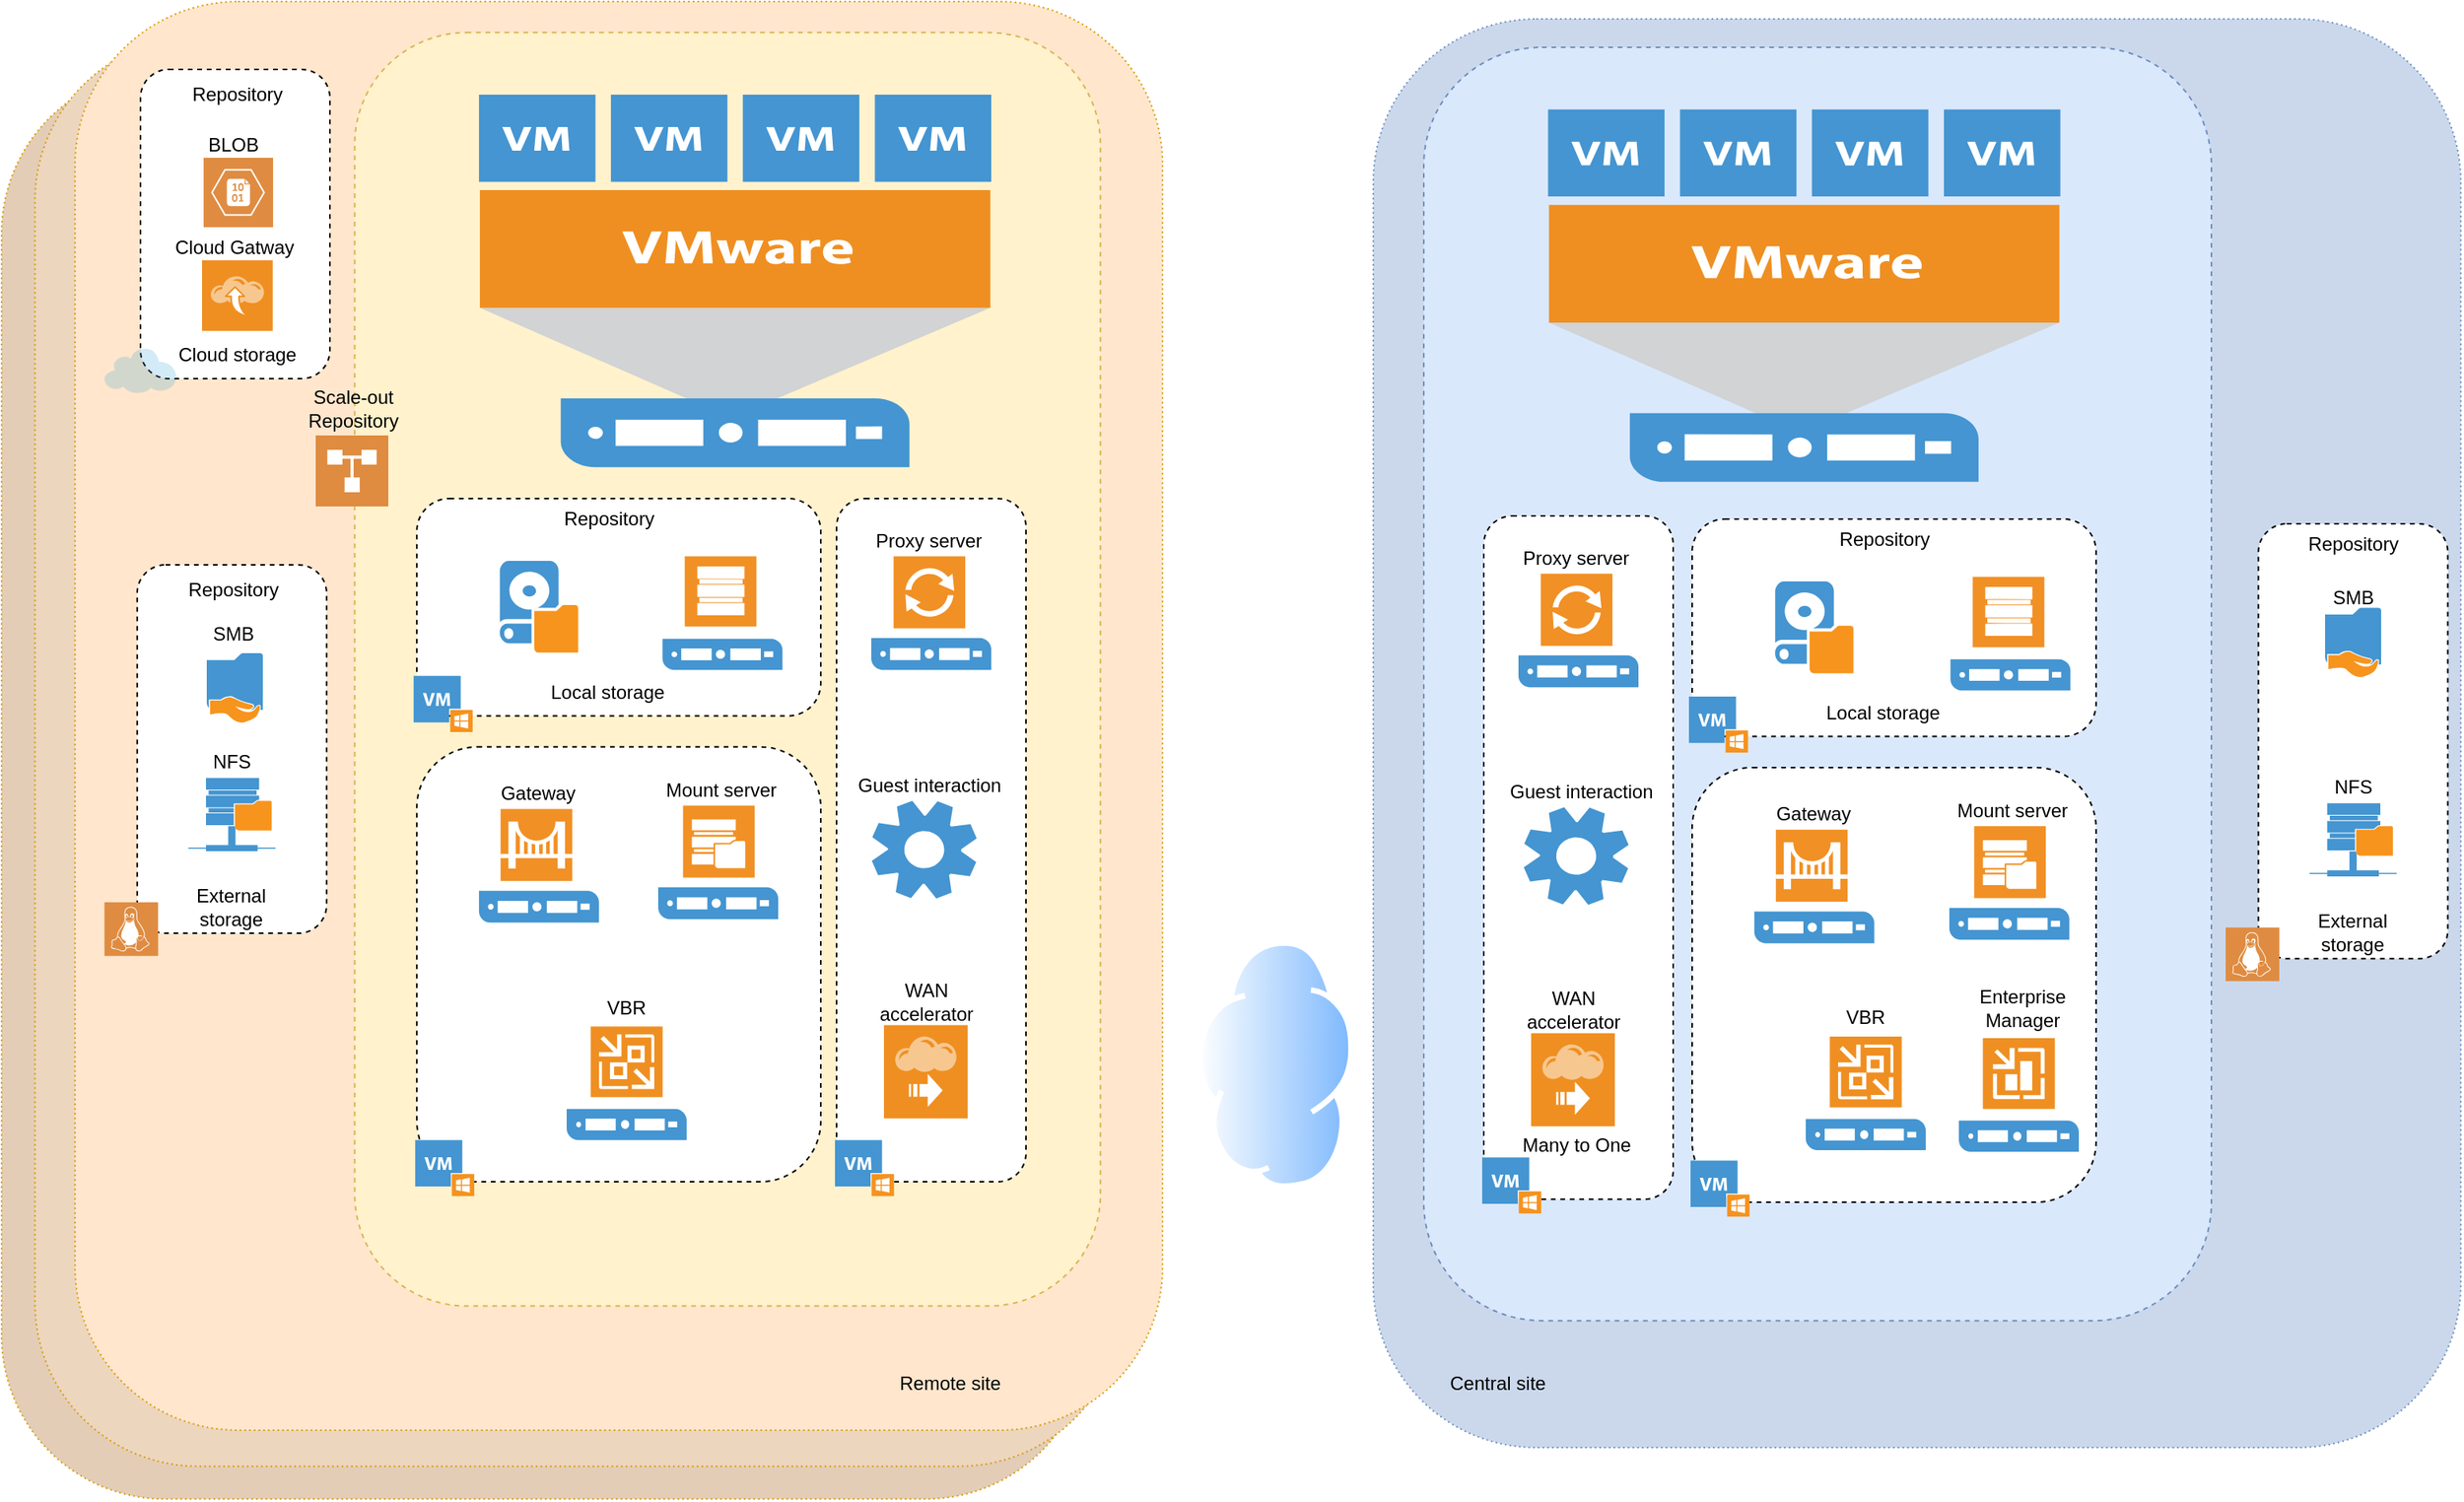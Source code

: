 <mxfile version="14.3.0" type="github">
  <diagram id="h3sAvr2P170l5RKoT_73" name="Page-1">
    <mxGraphModel dx="2034" dy="1039" grid="0" gridSize="19.685" guides="0" tooltips="1" connect="0" arrows="0" fold="1" page="1" pageScale="1" pageWidth="1654" pageHeight="1169" math="0" shadow="0">
      <root>
        <mxCell id="0" />
        <object label="Remote-Central site" id="1">
          <mxCell style="locked=1;" parent="0" />
        </object>
        <mxCell id="hCxuNIcvKfxnNHs4IzGK-46" value="" style="rounded=1;whiteSpace=wrap;html=1;dashed=1;dashPattern=1 2;strokeColor=#d79b00;fillColor=#E3CDB6;" parent="1" vertex="1">
          <mxGeometry x="52.005" y="144.575" width="688.97" height="905.5" as="geometry" />
        </mxCell>
        <mxCell id="hCxuNIcvKfxnNHs4IzGK-45" value="" style="rounded=1;whiteSpace=wrap;html=1;dashed=1;dashPattern=1 2;strokeColor=#d79b00;fillColor=#EDD6BE;" parent="1" vertex="1">
          <mxGeometry x="73.18" y="123.82" width="688.97" height="905.5" as="geometry" />
        </mxCell>
        <mxCell id="hCxuNIcvKfxnNHs4IzGK-2" value="" style="rounded=1;whiteSpace=wrap;html=1;dashed=1;dashPattern=1 2;fillColor=#ffe6cc;strokeColor=#d79b00;" parent="1" vertex="1">
          <mxGeometry x="98.55" y="101" width="688.97" height="905.5" as="geometry" />
        </mxCell>
        <mxCell id="hCxuNIcvKfxnNHs4IzGK-21" value="" style="rounded=1;whiteSpace=wrap;html=1;dashed=1;" parent="1" vertex="1">
          <mxGeometry x="137.91" y="458" width="120" height="233.55" as="geometry" />
        </mxCell>
        <mxCell id="hCxuNIcvKfxnNHs4IzGK-18" value="" style="shadow=0;dashed=0;html=1;strokeColor=none;fillColor=#4495D1;labelPosition=center;verticalLabelPosition=bottom;verticalAlign=top;align=center;outlineConnect=0;shape=mxgraph.veeam.shared_folder;" parent="1" vertex="1">
          <mxGeometry x="182.0" y="514.0" width="35.51" height="44.32" as="geometry" />
        </mxCell>
        <mxCell id="hCxuNIcvKfxnNHs4IzGK-20" value="" style="shadow=0;dashed=0;html=1;strokeColor=none;fillColor=#4495D1;labelPosition=center;verticalLabelPosition=bottom;verticalAlign=top;align=center;outlineConnect=0;shape=mxgraph.veeam.remote_repository;" parent="1" vertex="1">
          <mxGeometry x="170.31" y="593.12" width="55.2" height="46.4" as="geometry" />
        </mxCell>
        <mxCell id="hCxuNIcvKfxnNHs4IzGK-22" value="" style="rounded=1;whiteSpace=wrap;html=1;dashed=1;fillColor=#fff2cc;strokeColor=#d6b656;" parent="1" vertex="1">
          <mxGeometry x="275.71" y="120.68" width="472.44" height="807.08" as="geometry" />
        </mxCell>
        <mxCell id="hCxuNIcvKfxnNHs4IzGK-1" value="" style="pointerEvents=1;shadow=0;dashed=0;html=1;strokeColor=none;fillColor=#4495D1;labelPosition=center;verticalLabelPosition=bottom;verticalAlign=top;align=center;outlineConnect=0;shape=mxgraph.veeam.vmware_host;" parent="1" vertex="1">
          <mxGeometry x="354.45" y="160.05" width="324.53" height="236.02" as="geometry" />
        </mxCell>
        <mxCell id="hCxuNIcvKfxnNHs4IzGK-6" value="" style="rounded=1;whiteSpace=wrap;html=1;dashed=1;" parent="1" vertex="1">
          <mxGeometry x="580.98" y="415.96" width="120" height="433.07" as="geometry" />
        </mxCell>
        <mxCell id="hCxuNIcvKfxnNHs4IzGK-5" value="" style="shadow=0;dashed=0;html=1;strokeColor=none;fillColor=#4495D1;labelPosition=center;verticalLabelPosition=bottom;verticalAlign=top;align=center;outlineConnect=0;shape=mxgraph.veeam.proxy_server;dashPattern=1 2;" parent="1" vertex="1">
          <mxGeometry x="602.98" y="452.57" width="76" height="72" as="geometry" />
        </mxCell>
        <mxCell id="hCxuNIcvKfxnNHs4IzGK-10" value="" style="rounded=1;whiteSpace=wrap;html=1;dashed=1;" parent="1" vertex="1">
          <mxGeometry x="315.08" y="415.96" width="255.9" height="137.79" as="geometry" />
        </mxCell>
        <mxCell id="hCxuNIcvKfxnNHs4IzGK-13" value="" style="shadow=0;dashed=0;html=1;strokeColor=none;fillColor=#4495D1;labelPosition=center;verticalLabelPosition=bottom;verticalAlign=top;align=center;outlineConnect=0;shape=mxgraph.veeam.repository_server;" parent="1" vertex="1">
          <mxGeometry x="470.72" y="452.57" width="76" height="72" as="geometry" />
        </mxCell>
        <mxCell id="hCxuNIcvKfxnNHs4IzGK-19" value="" style="shadow=0;dashed=0;html=1;strokeColor=none;fillColor=#4495D1;labelPosition=center;verticalLabelPosition=bottom;verticalAlign=top;align=center;outlineConnect=0;shape=mxgraph.veeam.local_disk;" parent="1" vertex="1">
          <mxGeometry x="367.62" y="455.47" width="49.66" height="58.21" as="geometry" />
        </mxCell>
        <mxCell id="hCxuNIcvKfxnNHs4IzGK-24" value="SMB" style="text;html=1;strokeColor=none;fillColor=none;align=center;verticalAlign=middle;whiteSpace=wrap;rounded=0;dashed=1;" parent="1" vertex="1">
          <mxGeometry x="179.0" y="492" width="40" height="20" as="geometry" />
        </mxCell>
        <mxCell id="hCxuNIcvKfxnNHs4IzGK-25" value="NFS" style="text;html=1;strokeColor=none;fillColor=none;align=center;verticalAlign=middle;whiteSpace=wrap;rounded=0;dashed=1;" parent="1" vertex="1">
          <mxGeometry x="177.91" y="573.12" width="40" height="20" as="geometry" />
        </mxCell>
        <mxCell id="hCxuNIcvKfxnNHs4IzGK-26" value="External storage" style="text;html=1;strokeColor=none;fillColor=none;align=center;verticalAlign=middle;whiteSpace=wrap;rounded=0;dashed=1;" parent="1" vertex="1">
          <mxGeometry x="154.33" y="664.8" width="87.17" height="20" as="geometry" />
        </mxCell>
        <mxCell id="hCxuNIcvKfxnNHs4IzGK-32" value="Proxy server" style="text;html=1;strokeColor=none;fillColor=none;align=center;verticalAlign=middle;whiteSpace=wrap;rounded=0;dashed=1;" parent="1" vertex="1">
          <mxGeometry x="599.8" y="432.57" width="79.18" height="20" as="geometry" />
        </mxCell>
        <mxCell id="hCxuNIcvKfxnNHs4IzGK-33" value="Repository" style="text;html=1;strokeColor=none;fillColor=none;align=center;verticalAlign=middle;whiteSpace=wrap;rounded=0;dashed=1;" parent="1" vertex="1">
          <mxGeometry x="179.0" y="464" width="40" height="20" as="geometry" />
        </mxCell>
        <mxCell id="hCxuNIcvKfxnNHs4IzGK-34" value="Local storage" style="text;whiteSpace=wrap;html=1;" parent="1" vertex="1">
          <mxGeometry x="398.3" y="524.57" width="98.42" height="39.37" as="geometry" />
        </mxCell>
        <mxCell id="hCxuNIcvKfxnNHs4IzGK-35" value="Repository" style="text;html=1;strokeColor=none;fillColor=none;align=center;verticalAlign=middle;whiteSpace=wrap;rounded=0;dashed=1;" parent="1" vertex="1">
          <mxGeometry x="417.28" y="418.96" width="40" height="20" as="geometry" />
        </mxCell>
        <mxCell id="hCxuNIcvKfxnNHs4IzGK-7" value="" style="shadow=0;dashed=0;html=1;strokeColor=none;fillColor=#EF8F21;labelPosition=center;verticalLabelPosition=bottom;verticalAlign=top;align=center;outlineConnect=0;shape=mxgraph.veeam.2d.built_in_wan_acceleration;" parent="1" vertex="1">
          <mxGeometry x="611.01" y="749.8" width="53.03" height="59.05" as="geometry" />
        </mxCell>
        <mxCell id="hCxuNIcvKfxnNHs4IzGK-8" value="" style="shadow=0;dashed=0;html=1;strokeColor=none;fillColor=#4495D1;labelPosition=center;verticalLabelPosition=bottom;verticalAlign=top;align=center;outlineConnect=0;shape=mxgraph.veeam.2d.service;fontSize=8;" parent="1" vertex="1">
          <mxGeometry x="603.32" y="607.57" width="66.43" height="61.92" as="geometry" />
        </mxCell>
        <mxCell id="hCxuNIcvKfxnNHs4IzGK-30" value="Guest interaction " style="text;html=1;strokeColor=none;fillColor=none;align=center;verticalAlign=middle;whiteSpace=wrap;rounded=0;dashed=1;" parent="1" vertex="1">
          <mxGeometry x="591.01" y="587.57" width="98.42" height="20" as="geometry" />
        </mxCell>
        <mxCell id="hCxuNIcvKfxnNHs4IzGK-31" value="WAN accelerator" style="text;html=1;strokeColor=none;fillColor=none;align=center;verticalAlign=middle;whiteSpace=wrap;rounded=0;dashed=1;" parent="1" vertex="1">
          <mxGeometry x="617.53" y="724.57" width="40" height="20" as="geometry" />
        </mxCell>
        <mxCell id="hCxuNIcvKfxnNHs4IzGK-11" value="" style="rounded=1;whiteSpace=wrap;html=1;dashed=1;" parent="1" vertex="1">
          <mxGeometry x="315.08" y="573.43" width="255.9" height="275.59" as="geometry" />
        </mxCell>
        <mxCell id="hCxuNIcvKfxnNHs4IzGK-4" value="" style="shadow=0;dashed=0;html=1;strokeColor=none;fillColor=#4495D1;labelPosition=center;verticalLabelPosition=bottom;verticalAlign=top;align=center;outlineConnect=0;shape=mxgraph.veeam.2d.veeam_backup_and_replication_server;dashPattern=1 2;" parent="1" vertex="1">
          <mxGeometry x="410.01" y="750.57" width="76" height="72" as="geometry" />
        </mxCell>
        <mxCell id="hCxuNIcvKfxnNHs4IzGK-9" value="" style="shadow=0;dashed=0;html=1;strokeColor=none;fillColor=#4495D1;labelPosition=center;verticalLabelPosition=bottom;verticalAlign=top;align=center;outlineConnect=0;shape=mxgraph.veeam.mount_server;" parent="1" vertex="1">
          <mxGeometry x="468.01" y="610.57" width="76" height="72" as="geometry" />
        </mxCell>
        <mxCell id="hCxuNIcvKfxnNHs4IzGK-12" value="" style="shadow=0;dashed=0;html=1;strokeColor=none;fillColor=#4495D1;labelPosition=center;verticalLabelPosition=bottom;verticalAlign=top;align=center;outlineConnect=0;shape=mxgraph.veeam.gateway_server;" parent="1" vertex="1">
          <mxGeometry x="354.45" y="612.8" width="76" height="72" as="geometry" />
        </mxCell>
        <mxCell id="hCxuNIcvKfxnNHs4IzGK-27" value="VBR" style="text;html=1;strokeColor=none;fillColor=none;align=center;verticalAlign=middle;whiteSpace=wrap;rounded=0;dashed=1;" parent="1" vertex="1">
          <mxGeometry x="428.01" y="728.57" width="40" height="20" as="geometry" />
        </mxCell>
        <mxCell id="hCxuNIcvKfxnNHs4IzGK-28" value="Gateway" style="text;html=1;strokeColor=none;fillColor=none;align=center;verticalAlign=middle;whiteSpace=wrap;rounded=0;dashed=1;" parent="1" vertex="1">
          <mxGeometry x="372.45" y="592.8" width="40" height="20" as="geometry" />
        </mxCell>
        <mxCell id="hCxuNIcvKfxnNHs4IzGK-29" value="Mount server" style="text;html=1;strokeColor=none;fillColor=none;align=center;verticalAlign=middle;whiteSpace=wrap;rounded=0;dashed=1;" parent="1" vertex="1">
          <mxGeometry x="468.01" y="590.57" width="80.43" height="20" as="geometry" />
        </mxCell>
        <mxCell id="hCxuNIcvKfxnNHs4IzGK-39" value="" style="shadow=0;dashed=0;html=1;strokeColor=none;fillColor=#4495D1;labelPosition=center;verticalLabelPosition=bottom;verticalAlign=top;align=center;outlineConnect=0;shape=mxgraph.veeam.vm_windows;" parent="1" vertex="1">
          <mxGeometry x="579.98" y="822.59" width="37.39" height="35.54" as="geometry" />
        </mxCell>
        <mxCell id="hCxuNIcvKfxnNHs4IzGK-40" value="" style="shadow=0;dashed=0;html=1;strokeColor=none;fillColor=#4495D1;labelPosition=center;verticalLabelPosition=bottom;verticalAlign=top;align=center;outlineConnect=0;shape=mxgraph.veeam.vm_windows;" parent="1" vertex="1">
          <mxGeometry x="314.06" y="822.59" width="37.39" height="35.54" as="geometry" />
        </mxCell>
        <mxCell id="hCxuNIcvKfxnNHs4IzGK-41" value="" style="shadow=0;dashed=0;html=1;strokeColor=none;fillColor=#4495D1;labelPosition=center;verticalLabelPosition=bottom;verticalAlign=top;align=center;outlineConnect=0;shape=mxgraph.veeam.vm_windows;" parent="1" vertex="1">
          <mxGeometry x="313.055" y="528.405" width="37.39" height="35.54" as="geometry" />
        </mxCell>
        <mxCell id="hCxuNIcvKfxnNHs4IzGK-42" value="" style="pointerEvents=1;shadow=0;dashed=0;html=1;strokeColor=none;fillColor=#DF8C42;labelPosition=center;verticalLabelPosition=bottom;verticalAlign=top;align=center;outlineConnect=0;shape=mxgraph.veeam2.linux;" parent="1" vertex="1">
          <mxGeometry x="117.17" y="671.85" width="34" height="34" as="geometry" />
        </mxCell>
        <mxCell id="hCxuNIcvKfxnNHs4IzGK-47" value="Remote site" style="text;html=1;strokeColor=none;fillColor=none;align=center;verticalAlign=middle;whiteSpace=wrap;rounded=0;dashed=1;" parent="1" vertex="1">
          <mxGeometry x="610.35" y="967.13" width="85.85" height="20" as="geometry" />
        </mxCell>
        <mxCell id="hCxuNIcvKfxnNHs4IzGK-68" value="" style="rounded=1;whiteSpace=wrap;html=1;dashed=1;dashPattern=1 2;strokeColor=#6c8ebf;fillColor=#CBD8EB;" parent="1" vertex="1">
          <mxGeometry x="921" y="112" width="688.97" height="905.5" as="geometry" />
        </mxCell>
        <mxCell id="hCxuNIcvKfxnNHs4IzGK-69" value="" style="rounded=1;whiteSpace=wrap;html=1;dashed=1;" parent="1" vertex="1">
          <mxGeometry x="1481.74" y="432.0" width="120" height="275.59" as="geometry" />
        </mxCell>
        <mxCell id="hCxuNIcvKfxnNHs4IzGK-70" value="" style="shadow=0;dashed=0;html=1;strokeColor=none;fillColor=#4495D1;labelPosition=center;verticalLabelPosition=bottom;verticalAlign=top;align=center;outlineConnect=0;shape=mxgraph.veeam.shared_folder;" parent="1" vertex="1">
          <mxGeometry x="1523.99" y="485.21" width="35.51" height="44.32" as="geometry" />
        </mxCell>
        <mxCell id="hCxuNIcvKfxnNHs4IzGK-71" value="" style="shadow=0;dashed=0;html=1;strokeColor=none;fillColor=#4495D1;labelPosition=center;verticalLabelPosition=bottom;verticalAlign=top;align=center;outlineConnect=0;shape=mxgraph.veeam.remote_repository;" parent="1" vertex="1">
          <mxGeometry x="1514.14" y="609.16" width="55.2" height="46.4" as="geometry" />
        </mxCell>
        <mxCell id="hCxuNIcvKfxnNHs4IzGK-72" value="" style="rounded=1;whiteSpace=wrap;html=1;dashed=1;fillColor=#dae8fc;strokeColor=#6c8ebf;" parent="1" vertex="1">
          <mxGeometry x="953" y="130" width="499" height="807.08" as="geometry" />
        </mxCell>
        <mxCell id="hCxuNIcvKfxnNHs4IzGK-73" value="" style="pointerEvents=1;shadow=0;dashed=0;html=1;strokeColor=none;fillColor=#4495D1;labelPosition=center;verticalLabelPosition=bottom;verticalAlign=top;align=center;outlineConnect=0;shape=mxgraph.veeam.vmware_host;" parent="1" vertex="1">
          <mxGeometry x="1031.74" y="169.37" width="324.53" height="236.02" as="geometry" />
        </mxCell>
        <mxCell id="hCxuNIcvKfxnNHs4IzGK-74" value="" style="rounded=1;whiteSpace=wrap;html=1;dashed=1;" parent="1" vertex="1">
          <mxGeometry x="991" y="427" width="120" height="433.07" as="geometry" />
        </mxCell>
        <mxCell id="hCxuNIcvKfxnNHs4IzGK-75" value="" style="shadow=0;dashed=0;html=1;strokeColor=none;fillColor=#4495D1;labelPosition=center;verticalLabelPosition=bottom;verticalAlign=top;align=center;outlineConnect=0;shape=mxgraph.veeam.proxy_server;dashPattern=1 2;" parent="1" vertex="1">
          <mxGeometry x="1013" y="463.61" width="76" height="72" as="geometry" />
        </mxCell>
        <mxCell id="hCxuNIcvKfxnNHs4IzGK-76" value="" style="rounded=1;whiteSpace=wrap;html=1;dashed=1;" parent="1" vertex="1">
          <mxGeometry x="1123.02" y="429" width="255.9" height="137.79" as="geometry" />
        </mxCell>
        <mxCell id="hCxuNIcvKfxnNHs4IzGK-77" value="" style="shadow=0;dashed=0;html=1;strokeColor=none;fillColor=#4495D1;labelPosition=center;verticalLabelPosition=bottom;verticalAlign=top;align=center;outlineConnect=0;shape=mxgraph.veeam.repository_server;" parent="1" vertex="1">
          <mxGeometry x="1286.66" y="465.61" width="76" height="72" as="geometry" />
        </mxCell>
        <mxCell id="hCxuNIcvKfxnNHs4IzGK-78" value="" style="shadow=0;dashed=0;html=1;strokeColor=none;fillColor=#4495D1;labelPosition=center;verticalLabelPosition=bottom;verticalAlign=top;align=center;outlineConnect=0;shape=mxgraph.veeam.local_disk;" parent="1" vertex="1">
          <mxGeometry x="1175.56" y="468.51" width="49.66" height="58.21" as="geometry" />
        </mxCell>
        <mxCell id="hCxuNIcvKfxnNHs4IzGK-79" value="SMB" style="text;html=1;strokeColor=none;fillColor=none;align=center;verticalAlign=middle;whiteSpace=wrap;rounded=0;dashed=1;" parent="1" vertex="1">
          <mxGeometry x="1521.75" y="469.37" width="40" height="20" as="geometry" />
        </mxCell>
        <mxCell id="hCxuNIcvKfxnNHs4IzGK-80" value="NFS" style="text;html=1;strokeColor=none;fillColor=none;align=center;verticalAlign=middle;whiteSpace=wrap;rounded=0;dashed=1;" parent="1" vertex="1">
          <mxGeometry x="1521.74" y="589.16" width="40" height="20" as="geometry" />
        </mxCell>
        <mxCell id="hCxuNIcvKfxnNHs4IzGK-81" value="External storage" style="text;html=1;strokeColor=none;fillColor=none;align=center;verticalAlign=middle;whiteSpace=wrap;rounded=0;dashed=1;" parent="1" vertex="1">
          <mxGeometry x="1498.16" y="680.84" width="87.17" height="20" as="geometry" />
        </mxCell>
        <mxCell id="hCxuNIcvKfxnNHs4IzGK-82" value="Proxy server" style="text;html=1;strokeColor=none;fillColor=none;align=center;verticalAlign=middle;whiteSpace=wrap;rounded=0;dashed=1;" parent="1" vertex="1">
          <mxGeometry x="1009.82" y="443.61" width="79.18" height="20" as="geometry" />
        </mxCell>
        <mxCell id="hCxuNIcvKfxnNHs4IzGK-83" value="Repository" style="text;html=1;strokeColor=none;fillColor=none;align=center;verticalAlign=middle;whiteSpace=wrap;rounded=0;dashed=1;" parent="1" vertex="1">
          <mxGeometry x="1521.5" y="435" width="40" height="20" as="geometry" />
        </mxCell>
        <mxCell id="hCxuNIcvKfxnNHs4IzGK-84" value="Local storage" style="text;whiteSpace=wrap;html=1;" parent="1" vertex="1">
          <mxGeometry x="1206.24" y="537.61" width="98.42" height="39.37" as="geometry" />
        </mxCell>
        <mxCell id="hCxuNIcvKfxnNHs4IzGK-85" value="Repository" style="text;html=1;strokeColor=none;fillColor=none;align=center;verticalAlign=middle;whiteSpace=wrap;rounded=0;dashed=1;" parent="1" vertex="1">
          <mxGeometry x="1225.22" y="432" width="40" height="20" as="geometry" />
        </mxCell>
        <mxCell id="hCxuNIcvKfxnNHs4IzGK-86" value="" style="shadow=0;dashed=0;html=1;strokeColor=none;fillColor=#EF8F21;labelPosition=center;verticalLabelPosition=bottom;verticalAlign=top;align=center;outlineConnect=0;shape=mxgraph.veeam.2d.built_in_wan_acceleration;" parent="1" vertex="1">
          <mxGeometry x="1021.03" y="754.84" width="53.03" height="59.05" as="geometry" />
        </mxCell>
        <mxCell id="hCxuNIcvKfxnNHs4IzGK-87" value="" style="shadow=0;dashed=0;html=1;strokeColor=none;fillColor=#4495D1;labelPosition=center;verticalLabelPosition=bottom;verticalAlign=top;align=center;outlineConnect=0;shape=mxgraph.veeam.2d.service;fontSize=8;" parent="1" vertex="1">
          <mxGeometry x="1016.34" y="611.61" width="66.43" height="61.92" as="geometry" />
        </mxCell>
        <mxCell id="hCxuNIcvKfxnNHs4IzGK-88" value="Guest interaction " style="text;html=1;strokeColor=none;fillColor=none;align=center;verticalAlign=middle;whiteSpace=wrap;rounded=0;dashed=1;" parent="1" vertex="1">
          <mxGeometry x="1004.03" y="591.61" width="98.42" height="20" as="geometry" />
        </mxCell>
        <mxCell id="hCxuNIcvKfxnNHs4IzGK-89" value="WAN accelerator" style="text;html=1;strokeColor=none;fillColor=none;align=center;verticalAlign=middle;whiteSpace=wrap;rounded=0;dashed=1;" parent="1" vertex="1">
          <mxGeometry x="1027.55" y="729.61" width="40" height="20" as="geometry" />
        </mxCell>
        <mxCell id="hCxuNIcvKfxnNHs4IzGK-90" value="" style="rounded=1;whiteSpace=wrap;html=1;dashed=1;" parent="1" vertex="1">
          <mxGeometry x="1123.02" y="586.47" width="255.9" height="275.59" as="geometry" />
        </mxCell>
        <mxCell id="hCxuNIcvKfxnNHs4IzGK-91" value="" style="shadow=0;dashed=0;html=1;strokeColor=none;fillColor=#4495D1;labelPosition=center;verticalLabelPosition=bottom;verticalAlign=top;align=center;outlineConnect=0;shape=mxgraph.veeam.2d.veeam_backup_and_replication_server;dashPattern=1 2;" parent="1" vertex="1">
          <mxGeometry x="1195" y="757" width="76" height="72" as="geometry" />
        </mxCell>
        <mxCell id="hCxuNIcvKfxnNHs4IzGK-92" value="" style="shadow=0;dashed=0;html=1;strokeColor=none;fillColor=#4495D1;labelPosition=center;verticalLabelPosition=bottom;verticalAlign=top;align=center;outlineConnect=0;shape=mxgraph.veeam.mount_server;" parent="1" vertex="1">
          <mxGeometry x="1285.95" y="623.61" width="76" height="72" as="geometry" />
        </mxCell>
        <mxCell id="hCxuNIcvKfxnNHs4IzGK-93" value="" style="shadow=0;dashed=0;html=1;strokeColor=none;fillColor=#4495D1;labelPosition=center;verticalLabelPosition=bottom;verticalAlign=top;align=center;outlineConnect=0;shape=mxgraph.veeam.gateway_server;" parent="1" vertex="1">
          <mxGeometry x="1162.39" y="625.84" width="76" height="72" as="geometry" />
        </mxCell>
        <mxCell id="hCxuNIcvKfxnNHs4IzGK-94" value="VBR" style="text;html=1;strokeColor=none;fillColor=none;align=center;verticalAlign=middle;whiteSpace=wrap;rounded=0;dashed=1;" parent="1" vertex="1">
          <mxGeometry x="1213" y="735.0" width="40" height="20" as="geometry" />
        </mxCell>
        <mxCell id="hCxuNIcvKfxnNHs4IzGK-95" value="Gateway" style="text;html=1;strokeColor=none;fillColor=none;align=center;verticalAlign=middle;whiteSpace=wrap;rounded=0;dashed=1;" parent="1" vertex="1">
          <mxGeometry x="1180.39" y="605.84" width="40" height="20" as="geometry" />
        </mxCell>
        <mxCell id="hCxuNIcvKfxnNHs4IzGK-96" value="Mount server" style="text;html=1;strokeColor=none;fillColor=none;align=center;verticalAlign=middle;whiteSpace=wrap;rounded=0;dashed=1;" parent="1" vertex="1">
          <mxGeometry x="1285.95" y="603.61" width="80.43" height="20" as="geometry" />
        </mxCell>
        <mxCell id="hCxuNIcvKfxnNHs4IzGK-97" value="" style="shadow=0;dashed=0;html=1;strokeColor=none;fillColor=#4495D1;labelPosition=center;verticalLabelPosition=bottom;verticalAlign=top;align=center;outlineConnect=0;shape=mxgraph.veeam.vm_windows;" parent="1" vertex="1">
          <mxGeometry x="990" y="833.63" width="37.39" height="35.54" as="geometry" />
        </mxCell>
        <mxCell id="hCxuNIcvKfxnNHs4IzGK-98" value="" style="shadow=0;dashed=0;html=1;strokeColor=none;fillColor=#4495D1;labelPosition=center;verticalLabelPosition=bottom;verticalAlign=top;align=center;outlineConnect=0;shape=mxgraph.veeam.vm_windows;" parent="1" vertex="1">
          <mxGeometry x="1122" y="835.63" width="37.39" height="35.54" as="geometry" />
        </mxCell>
        <mxCell id="hCxuNIcvKfxnNHs4IzGK-99" value="" style="shadow=0;dashed=0;html=1;strokeColor=none;fillColor=#4495D1;labelPosition=center;verticalLabelPosition=bottom;verticalAlign=top;align=center;outlineConnect=0;shape=mxgraph.veeam.vm_windows;" parent="1" vertex="1">
          <mxGeometry x="1120.995" y="541.445" width="37.39" height="35.54" as="geometry" />
        </mxCell>
        <mxCell id="hCxuNIcvKfxnNHs4IzGK-100" value="" style="pointerEvents=1;shadow=0;dashed=0;html=1;strokeColor=none;fillColor=#DF8C42;labelPosition=center;verticalLabelPosition=bottom;verticalAlign=top;align=center;outlineConnect=0;shape=mxgraph.veeam2.linux;" parent="1" vertex="1">
          <mxGeometry x="1461" y="687.89" width="34" height="34" as="geometry" />
        </mxCell>
        <mxCell id="hCxuNIcvKfxnNHs4IzGK-101" value="Central site" style="text;html=1;strokeColor=none;fillColor=none;align=center;verticalAlign=middle;whiteSpace=wrap;rounded=0;dashed=1;" parent="1" vertex="1">
          <mxGeometry x="957.0" y="967" width="85.85" height="20" as="geometry" />
        </mxCell>
        <mxCell id="hCxuNIcvKfxnNHs4IzGK-113" value="" style="rounded=1;whiteSpace=wrap;html=1;dashed=1;" parent="1" vertex="1">
          <mxGeometry x="140" y="144" width="120" height="196" as="geometry" />
        </mxCell>
        <mxCell id="hCxuNIcvKfxnNHs4IzGK-114" value="Cloud storage" style="text;html=1;strokeColor=none;fillColor=none;align=center;verticalAlign=middle;whiteSpace=wrap;rounded=0;dashed=1;" parent="1" vertex="1">
          <mxGeometry x="158.0" y="315.0" width="87.17" height="20" as="geometry" />
        </mxCell>
        <mxCell id="hCxuNIcvKfxnNHs4IzGK-115" value="Scale-out Repository" style="text;html=1;strokeColor=none;fillColor=none;align=center;verticalAlign=middle;whiteSpace=wrap;rounded=0;dashed=1;" parent="1" vertex="1">
          <mxGeometry x="245" y="336" width="60.24" height="45" as="geometry" />
        </mxCell>
        <mxCell id="hCxuNIcvKfxnNHs4IzGK-116" value="" style="pointerEvents=1;shadow=0;dashed=0;html=1;strokeColor=none;fillColor=#DF8C42;labelPosition=center;verticalLabelPosition=bottom;verticalAlign=top;align=center;outlineConnect=0;shape=mxgraph.veeam2.scale_out_backup_repository2;" parent="1" vertex="1">
          <mxGeometry x="251" y="376" width="46" height="45" as="geometry" />
        </mxCell>
        <mxCell id="hCxuNIcvKfxnNHs4IzGK-117" value="" style="shadow=0;dashed=0;html=1;strokeColor=none;fillColor=#EF8F21;labelPosition=center;verticalLabelPosition=bottom;verticalAlign=top;align=center;outlineConnect=0;shape=mxgraph.veeam.2d.veeam_cloud_connect;" parent="1" vertex="1">
          <mxGeometry x="179" y="265" width="44.8" height="44.8" as="geometry" />
        </mxCell>
        <mxCell id="hCxuNIcvKfxnNHs4IzGK-118" value="&lt;br&gt;&lt;div&gt;Repository&lt;/div&gt;" style="text;html=1;strokeColor=none;fillColor=none;align=center;verticalAlign=middle;whiteSpace=wrap;rounded=0;dashed=1;" parent="1" vertex="1">
          <mxGeometry x="170" y="145" width="63" height="13" as="geometry" />
        </mxCell>
        <mxCell id="hCxuNIcvKfxnNHs4IzGK-119" value="" style="pointerEvents=1;shadow=0;dashed=0;html=1;strokeColor=none;fillColor=#DF8C42;labelPosition=center;verticalLabelPosition=bottom;verticalAlign=top;align=center;outlineConnect=0;shape=mxgraph.veeam2.azure_blob;" parent="1" vertex="1">
          <mxGeometry x="180" y="200" width="44" height="44" as="geometry" />
        </mxCell>
        <mxCell id="hCxuNIcvKfxnNHs4IzGK-120" value="&lt;div&gt;BLOB&lt;/div&gt;&lt;div&gt;&lt;/div&gt;" style="text;whiteSpace=wrap;html=1;" parent="1" vertex="1">
          <mxGeometry x="181" y="178.0" width="40.51" height="23.84" as="geometry" />
        </mxCell>
        <mxCell id="hCxuNIcvKfxnNHs4IzGK-121" value="Cloud Gatway" style="text;whiteSpace=wrap;html=1;" parent="1" vertex="1">
          <mxGeometry x="160" y="243" width="99" height="24.01" as="geometry" />
        </mxCell>
        <mxCell id="hCxuNIcvKfxnNHs4IzGK-124" value="" style="shadow=0;dashed=0;html=1;strokeColor=#001DBC;fillColor=#0050ef;labelPosition=center;verticalLabelPosition=bottom;verticalAlign=top;align=center;outlineConnect=0;shape=mxgraph.veeam.2d.cloud;fontColor=#ffffff;strokeWidth=4;" parent="1" vertex="1">
          <mxGeometry x="117" y="321" width="45.8" height="28" as="geometry" />
        </mxCell>
        <mxCell id="hCxuNIcvKfxnNHs4IzGK-149" value="Many to One" style="text;html=1;strokeColor=none;fillColor=none;align=center;verticalAlign=middle;whiteSpace=wrap;rounded=0;dashed=1;" parent="1" vertex="1">
          <mxGeometry x="1003.995" y="815.995" width="92" height="20" as="geometry" />
        </mxCell>
        <mxCell id="hCxuNIcvKfxnNHs4IzGK-150" value="" style="shadow=0;dashed=0;html=1;strokeColor=none;fillColor=#4495D1;labelPosition=center;verticalLabelPosition=bottom;verticalAlign=top;align=center;outlineConnect=0;shape=mxgraph.veeam.2d.veeam_backup_enterprise_manager_server;" parent="1" vertex="1">
          <mxGeometry x="1291.995" y="757.995" width="76" height="72" as="geometry" />
        </mxCell>
        <mxCell id="hCxuNIcvKfxnNHs4IzGK-151" value="Enterprise Manager" style="text;html=1;strokeColor=none;fillColor=none;align=center;verticalAlign=middle;whiteSpace=wrap;rounded=0;dashed=1;" parent="1" vertex="1">
          <mxGeometry x="1292" y="720" width="81" height="37.32" as="geometry" />
        </mxCell>
        <mxCell id="hCxuNIcvKfxnNHs4IzGK-153" value="" style="aspect=fixed;perimeter=ellipsePerimeter;html=1;align=center;shadow=0;dashed=0;spacingTop=3;image;image=img/lib/active_directory/internet_cloud.svg;strokeWidth=4;fillColor=#E3CDB6;rotation=-90;" parent="1" vertex="1">
          <mxGeometry x="780" y="725" width="158" height="99.54" as="geometry" />
        </mxCell>
        <object label="Backup flow" id="hCxuNIcvKfxnNHs4IzGK-52">
          <mxCell style="locked=1;" parent="0" visible="0" />
        </object>
        <mxCell id="hCxuNIcvKfxnNHs4IzGK-102" value="" style="endArrow=classic;html=1;strokeColor=#2D7600;strokeWidth=5;fillColor=#60a917;" parent="hCxuNIcvKfxnNHs4IzGK-52" edge="1">
          <mxGeometry width="50" height="50" relative="1" as="geometry">
            <mxPoint x="641" y="216" as="sourcePoint" />
            <mxPoint x="641" y="440" as="targetPoint" />
          </mxGeometry>
        </mxCell>
        <mxCell id="hCxuNIcvKfxnNHs4IzGK-103" value="" style="endArrow=classic;html=1;strokeWidth=5;fillColor=#60a917;strokeColor=#99FF99;" parent="hCxuNIcvKfxnNHs4IzGK-52" edge="1">
          <mxGeometry width="50" height="50" relative="1" as="geometry">
            <mxPoint x="615" y="475" as="sourcePoint" />
            <mxPoint x="548" y="475" as="targetPoint" />
          </mxGeometry>
        </mxCell>
        <mxCell id="hCxuNIcvKfxnNHs4IzGK-106" value="" style="endArrow=classic;html=1;strokeColor=#2D7600;strokeWidth=5;fillColor=#60a917;" parent="hCxuNIcvKfxnNHs4IzGK-52" edge="1">
          <mxGeometry width="50" height="50" relative="1" as="geometry">
            <mxPoint x="637" y="525" as="sourcePoint" />
            <mxPoint x="423" y="643" as="targetPoint" />
            <Array as="points">
              <mxPoint x="637" y="568" />
              <mxPoint x="463" y="568" />
              <mxPoint x="463" y="643" />
            </Array>
          </mxGeometry>
        </mxCell>
        <mxCell id="hCxuNIcvKfxnNHs4IzGK-107" value="" style="endArrow=classic;html=1;strokeColor=#2D7600;strokeWidth=5;fillColor=#60a917;" parent="hCxuNIcvKfxnNHs4IzGK-52" edge="1">
          <mxGeometry width="50" height="50" relative="1" as="geometry">
            <mxPoint x="359" y="647" as="sourcePoint" />
            <mxPoint x="249" y="647" as="targetPoint" />
          </mxGeometry>
        </mxCell>
        <mxCell id="hCxuNIcvKfxnNHs4IzGK-108" value="" style="endArrow=classic;html=1;strokeColor=#2D7600;strokeWidth=5;fillColor=#60a917;" parent="hCxuNIcvKfxnNHs4IzGK-52" edge="1">
          <mxGeometry width="50" height="50" relative="1" as="geometry">
            <mxPoint x="681" y="212" as="sourcePoint" />
            <mxPoint x="681" y="638" as="targetPoint" />
            <Array as="points">
              <mxPoint x="721" y="212" />
              <mxPoint x="721" y="638" />
            </Array>
          </mxGeometry>
        </mxCell>
        <mxCell id="hCxuNIcvKfxnNHs4IzGK-110" value="" style="endArrow=none;html=1;strokeColor=#2D7600;strokeWidth=5;fillColor=#60a917;" parent="hCxuNIcvKfxnNHs4IzGK-52" target="hCxuNIcvKfxnNHs4IzGK-111" edge="1">
          <mxGeometry width="50" height="50" relative="1" as="geometry">
            <mxPoint x="117" y="856" as="sourcePoint" />
            <mxPoint x="189" y="856" as="targetPoint" />
          </mxGeometry>
        </mxCell>
        <mxCell id="hCxuNIcvKfxnNHs4IzGK-111" value="backup job" style="text;html=1;strokeColor=none;fillColor=none;align=center;verticalAlign=middle;whiteSpace=wrap;rounded=0;" parent="hCxuNIcvKfxnNHs4IzGK-52" vertex="1">
          <mxGeometry x="157" y="846" width="75" height="20" as="geometry" />
        </mxCell>
        <mxCell id="hCxuNIcvKfxnNHs4IzGK-112" value="" style="endArrow=classic;html=1;strokeWidth=5;fillColor=#60a917;strokeColor=#99FF99;" parent="hCxuNIcvKfxnNHs4IzGK-52" edge="1">
          <mxGeometry width="50" height="50" relative="1" as="geometry">
            <mxPoint x="580" y="573" as="sourcePoint" />
            <mxPoint x="548" y="503" as="targetPoint" />
            <Array as="points">
              <mxPoint x="580" y="552" />
              <mxPoint x="580" y="503" />
            </Array>
          </mxGeometry>
        </mxCell>
        <mxCell id="hCxuNIcvKfxnNHs4IzGK-109" value="" style="endArrow=classic;html=1;strokeColor=#2D7600;strokeWidth=5;fillColor=#60a917;" parent="hCxuNIcvKfxnNHs4IzGK-52" edge="1">
          <mxGeometry width="50" height="50" relative="1" as="geometry">
            <mxPoint x="603" y="641" as="sourcePoint" />
            <mxPoint x="580" y="568" as="targetPoint" />
            <Array as="points">
              <mxPoint x="580" y="641" />
            </Array>
          </mxGeometry>
        </mxCell>
        <mxCell id="hCxuNIcvKfxnNHs4IzGK-128" value="" style="endArrow=classic;startArrow=classic;html=1;strokeColor=#99FF99;strokeWidth=5;fillColor=#FFE6CC;" parent="hCxuNIcvKfxnNHs4IzGK-52" edge="1">
          <mxGeometry width="50" height="50" relative="1" as="geometry">
            <mxPoint x="198" y="457" as="sourcePoint" />
            <mxPoint x="198" y="342" as="targetPoint" />
          </mxGeometry>
        </mxCell>
        <mxCell id="hCxuNIcvKfxnNHs4IzGK-129" value="" style="endArrow=classic;html=1;strokeColor=#99FF99;strokeWidth=5;fillColor=#FFE6CC;" parent="hCxuNIcvKfxnNHs4IzGK-52" edge="1">
          <mxGeometry width="50" height="50" relative="1" as="geometry">
            <mxPoint x="373" y="425" as="sourcePoint" />
            <mxPoint x="300" y="398" as="targetPoint" />
            <Array as="points">
              <mxPoint x="373" y="398" />
            </Array>
          </mxGeometry>
        </mxCell>
        <mxCell id="hCxuNIcvKfxnNHs4IzGK-130" value="" style="endArrow=classic;html=1;strokeColor=#99FF99;strokeWidth=5;fillColor=#FFE6CC;" parent="hCxuNIcvKfxnNHs4IzGK-52" edge="1">
          <mxGeometry width="50" height="50" relative="1" as="geometry">
            <mxPoint x="245" y="399" as="sourcePoint" />
            <mxPoint x="200" y="399" as="targetPoint" />
          </mxGeometry>
        </mxCell>
        <mxCell id="hCxuNIcvKfxnNHs4IzGK-131" value="" style="endArrow=classic;html=1;strokeColor=#001DBC;strokeWidth=5;fillColor=#0050ef;" parent="hCxuNIcvKfxnNHs4IzGK-52" edge="1">
          <mxGeometry width="50" height="50" relative="1" as="geometry">
            <mxPoint x="252" y="662" as="sourcePoint" />
            <mxPoint x="363" y="662" as="targetPoint" />
          </mxGeometry>
        </mxCell>
        <mxCell id="hCxuNIcvKfxnNHs4IzGK-132" value="" style="endArrow=classic;html=1;strokeColor=#001DBC;strokeWidth=5;fillColor=#0050ef;" parent="hCxuNIcvKfxnNHs4IzGK-52" edge="1">
          <mxGeometry width="50" height="50" relative="1" as="geometry">
            <mxPoint x="392" y="689" as="sourcePoint" />
            <mxPoint x="607" y="778" as="targetPoint" />
            <Array as="points">
              <mxPoint x="392" y="715" />
              <mxPoint x="546" y="715" />
              <mxPoint x="546" y="778" />
            </Array>
          </mxGeometry>
        </mxCell>
        <mxCell id="hCxuNIcvKfxnNHs4IzGK-133" value="" style="endArrow=classic;html=1;strokeColor=#001DBC;strokeWidth=5;fillColor=#0050ef;" parent="hCxuNIcvKfxnNHs4IzGK-52" edge="1">
          <mxGeometry width="50" height="50" relative="1" as="geometry">
            <mxPoint x="668" y="778" as="sourcePoint" />
            <mxPoint x="1015" y="778" as="targetPoint" />
          </mxGeometry>
        </mxCell>
        <mxCell id="hCxuNIcvKfxnNHs4IzGK-136" value="" style="endArrow=classic;html=1;strokeColor=#001DBC;strokeWidth=5;fillColor=#0050ef;" parent="hCxuNIcvKfxnNHs4IzGK-52" edge="1">
          <mxGeometry width="50" height="50" relative="1" as="geometry">
            <mxPoint x="1076" y="778" as="sourcePoint" />
            <mxPoint x="1200" y="703" as="targetPoint" />
            <Array as="points">
              <mxPoint x="1200" y="778" />
            </Array>
          </mxGeometry>
        </mxCell>
        <mxCell id="hCxuNIcvKfxnNHs4IzGK-137" value="" style="endArrow=classic;html=1;strokeColor=#001DBC;strokeWidth=5;fillColor=#0050ef;" parent="hCxuNIcvKfxnNHs4IzGK-52" edge="1">
          <mxGeometry width="50" height="50" relative="1" as="geometry">
            <mxPoint x="1202" y="604" as="sourcePoint" />
            <mxPoint x="1490" y="575" as="targetPoint" />
            <Array as="points">
              <mxPoint x="1202" y="575" />
            </Array>
          </mxGeometry>
        </mxCell>
        <mxCell id="hCxuNIcvKfxnNHs4IzGK-138" value="" style="endArrow=classic;html=1;strokeWidth=5;fillColor=#0050ef;strokeColor=#99FFFF;" parent="hCxuNIcvKfxnNHs4IzGK-52" edge="1">
          <mxGeometry width="50" height="50" relative="1" as="geometry">
            <mxPoint x="549" y="534" as="sourcePoint" />
            <mxPoint x="636" y="720" as="targetPoint" />
            <Array as="points">
              <mxPoint x="549" y="684" />
              <mxPoint x="636" y="684" />
            </Array>
          </mxGeometry>
        </mxCell>
        <mxCell id="hCxuNIcvKfxnNHs4IzGK-139" value="" style="endArrow=classic;html=1;strokeColor=#99FFFF;strokeWidth=5;fillColor=#FFE6CC;" parent="hCxuNIcvKfxnNHs4IzGK-52" edge="1">
          <mxGeometry width="50" height="50" relative="1" as="geometry">
            <mxPoint x="1078" y="769" as="sourcePoint" />
            <mxPoint x="1168" y="544" as="targetPoint" />
            <Array as="points">
              <mxPoint x="1148" y="769" />
              <mxPoint x="1148" y="655" />
              <mxPoint x="1168" y="655" />
            </Array>
          </mxGeometry>
        </mxCell>
        <mxCell id="hCxuNIcvKfxnNHs4IzGK-140" value="" style="endArrow=none;html=1;strokeColor=#001DBC;strokeWidth=5;fillColor=#0050ef;" parent="hCxuNIcvKfxnNHs4IzGK-52" target="hCxuNIcvKfxnNHs4IzGK-141" edge="1">
          <mxGeometry width="50" height="50" relative="1" as="geometry">
            <mxPoint x="117" y="882.0" as="sourcePoint" />
            <mxPoint x="189" y="882" as="targetPoint" />
          </mxGeometry>
        </mxCell>
        <mxCell id="hCxuNIcvKfxnNHs4IzGK-141" value="backup copy job" style="text;html=1;strokeColor=none;fillColor=none;align=center;verticalAlign=middle;whiteSpace=wrap;rounded=0;" parent="hCxuNIcvKfxnNHs4IzGK-52" vertex="1">
          <mxGeometry x="157" y="872" width="101" height="20" as="geometry" />
        </mxCell>
        <object label="Consolidated VBR on Central site" id="hCxuNIcvKfxnNHs4IzGK-166">
          <mxCell style="locked=1;" parent="0" visible="0" />
        </object>
        <mxCell id="hCxuNIcvKfxnNHs4IzGK-168" value="" style="ellipse;whiteSpace=wrap;html=1;strokeWidth=1;fillColor=#d5e8d4;strokeColor=#82b366;opacity=30;" parent="hCxuNIcvKfxnNHs4IzGK-166" vertex="1">
          <mxGeometry x="577" y="719" width="120" height="115" as="geometry" />
        </mxCell>
        <mxCell id="hCxuNIcvKfxnNHs4IzGK-169" value="" style="ellipse;whiteSpace=wrap;html=1;strokeWidth=1;fillColor=#d5e8d4;strokeColor=#82b366;opacity=30;" parent="hCxuNIcvKfxnNHs4IzGK-166" vertex="1">
          <mxGeometry x="999.005" y="722.005" width="120" height="115" as="geometry" />
        </mxCell>
        <mxCell id="hCxuNIcvKfxnNHs4IzGK-170" value="" style="ellipse;whiteSpace=wrap;html=1;strokeWidth=1;fillColor=#d5e8d4;strokeColor=#82b366;opacity=30;" parent="hCxuNIcvKfxnNHs4IzGK-166" vertex="1">
          <mxGeometry x="1138" y="596" width="120" height="115" as="geometry" />
        </mxCell>
        <mxCell id="hCxuNIcvKfxnNHs4IzGK-171" value="" style="ellipse;whiteSpace=wrap;html=1;strokeWidth=1;fillColor=#d5e8d4;strokeColor=#82b366;opacity=30;" parent="hCxuNIcvKfxnNHs4IzGK-166" vertex="1">
          <mxGeometry x="1268.005" y="723.005" width="120" height="115" as="geometry" />
        </mxCell>
        <mxCell id="hCxuNIcvKfxnNHs4IzGK-172" value="" style="ellipse;whiteSpace=wrap;html=1;strokeWidth=1;fillColor=#d5e8d4;strokeColor=#82b366;opacity=30;" parent="hCxuNIcvKfxnNHs4IzGK-166" vertex="1">
          <mxGeometry x="1191" y="436" width="120" height="115" as="geometry" />
        </mxCell>
        <mxCell id="hCxuNIcvKfxnNHs4IzGK-173" value="" style="ellipse;whiteSpace=wrap;html=1;strokeWidth=1;fillColor=#d5e8d4;strokeColor=#82b366;opacity=30;" parent="hCxuNIcvKfxnNHs4IzGK-166" vertex="1">
          <mxGeometry x="1481.995" y="520.005" width="120" height="115" as="geometry" />
        </mxCell>
        <mxCell id="hCxuNIcvKfxnNHs4IzGK-177" value="" style="ellipse;whiteSpace=wrap;html=1;strokeWidth=1;fillColor=#d5e8d4;strokeColor=#82b366;opacity=30;" parent="hCxuNIcvKfxnNHs4IzGK-166" vertex="1">
          <mxGeometry x="1267" y="595" width="120" height="115" as="geometry" />
        </mxCell>
        <mxCell id="hCxuNIcvKfxnNHs4IzGK-178" value="" style="whiteSpace=wrap;html=1;aspect=fixed;strokeWidth=1;fillColor=#FFFFFF;strokeColor=#FFFFFF;" parent="hCxuNIcvKfxnNHs4IzGK-166" vertex="1">
          <mxGeometry x="400" y="727" width="105" height="105" as="geometry" />
        </mxCell>
        <object label="VBR on REMOTE site and separated on CENTRAL" id="hCxuNIcvKfxnNHs4IzGK-197">
          <mxCell style="locked=1;" parent="0" visible="0" />
        </object>
        <mxCell id="hCxuNIcvKfxnNHs4IzGK-198" value="" style="ellipse;whiteSpace=wrap;html=1;strokeWidth=1;fillColor=#fff2cc;strokeColor=#d6b656;opacity=30;" parent="hCxuNIcvKfxnNHs4IzGK-197" vertex="1">
          <mxGeometry x="387" y="727" width="120" height="115" as="geometry" />
        </mxCell>
        <mxCell id="hCxuNIcvKfxnNHs4IzGK-199" value="" style="ellipse;whiteSpace=wrap;html=1;strokeWidth=1;fillColor=#fff2cc;strokeColor=#d6b656;opacity=30;" parent="hCxuNIcvKfxnNHs4IzGK-197" vertex="1">
          <mxGeometry x="577" y="719" width="120" height="115" as="geometry" />
        </mxCell>
        <mxCell id="hCxuNIcvKfxnNHs4IzGK-200" value="" style="ellipse;whiteSpace=wrap;html=1;strokeWidth=1;fillColor=#fff2cc;strokeColor=#d6b656;opacity=30;" parent="hCxuNIcvKfxnNHs4IzGK-197" vertex="1">
          <mxGeometry x="999.005" y="722.005" width="120" height="115" as="geometry" />
        </mxCell>
        <mxCell id="hCxuNIcvKfxnNHs4IzGK-201" value="" style="ellipse;whiteSpace=wrap;html=1;strokeWidth=1;fillColor=#fff2cc;strokeColor=#d6b656;opacity=30;" parent="hCxuNIcvKfxnNHs4IzGK-197" vertex="1">
          <mxGeometry x="1138" y="596" width="120" height="115" as="geometry" />
        </mxCell>
        <mxCell id="hCxuNIcvKfxnNHs4IzGK-203" value="" style="ellipse;whiteSpace=wrap;html=1;strokeWidth=1;fillColor=#fff2cc;strokeColor=#d6b656;opacity=30;" parent="hCxuNIcvKfxnNHs4IzGK-197" vertex="1">
          <mxGeometry x="1191" y="436" width="120" height="115" as="geometry" />
        </mxCell>
        <mxCell id="hCxuNIcvKfxnNHs4IzGK-204" value="" style="ellipse;whiteSpace=wrap;html=1;strokeWidth=1;fillColor=#fff2cc;strokeColor=#d6b656;opacity=30;" parent="hCxuNIcvKfxnNHs4IzGK-197" vertex="1">
          <mxGeometry x="1481.995" y="520.005" width="120" height="115" as="geometry" />
        </mxCell>
        <mxCell id="hCxuNIcvKfxnNHs4IzGK-205" value="separate folders per remote site" style="text;html=1;strokeColor=none;fillColor=none;align=center;verticalAlign=middle;whiteSpace=wrap;rounded=0;opacity=20;" parent="hCxuNIcvKfxnNHs4IzGK-197" vertex="1">
          <mxGeometry x="1350" y="638" width="90" height="20" as="geometry" />
        </mxCell>
        <mxCell id="hCxuNIcvKfxnNHs4IzGK-206" value="separate folders per remote site" style="text;html=1;strokeColor=none;fillColor=none;align=center;verticalAlign=middle;whiteSpace=wrap;rounded=0;opacity=20;" parent="hCxuNIcvKfxnNHs4IzGK-197" vertex="1">
          <mxGeometry x="1217" y="482" width="90" height="20" as="geometry" />
        </mxCell>
        <mxCell id="hCxuNIcvKfxnNHs4IzGK-207" value="separate folders per remote site" style="text;html=1;strokeColor=none;fillColor=none;align=center;verticalAlign=middle;whiteSpace=wrap;rounded=0;opacity=20;" parent="hCxuNIcvKfxnNHs4IzGK-197" vertex="1">
          <mxGeometry x="1500" y="557" width="90" height="20" as="geometry" />
        </mxCell>
        <mxCell id="hCxuNIcvKfxnNHs4IzGK-208" value="" style="ellipse;whiteSpace=wrap;html=1;strokeWidth=1;fillColor=#fff2cc;strokeColor=#d6b656;opacity=30;" parent="hCxuNIcvKfxnNHs4IzGK-197" vertex="1">
          <mxGeometry x="1267" y="595" width="120" height="115" as="geometry" />
        </mxCell>
        <mxCell id="hCxuNIcvKfxnNHs4IzGK-209" value="" style="whiteSpace=wrap;html=1;aspect=fixed;strokeColor=#FFFFFF;strokeWidth=1;fillColor=#FFFFFF;" parent="hCxuNIcvKfxnNHs4IzGK-197" vertex="1">
          <mxGeometry x="1208" y="726" width="106" height="106" as="geometry" />
        </mxCell>
        <mxCell id="hCxuNIcvKfxnNHs4IzGK-210" value="" style="rounded=1;whiteSpace=wrap;html=1;strokeColor=#FFFFFF;strokeWidth=1;fillColor=#FFFFFF;" parent="hCxuNIcvKfxnNHs4IzGK-197" vertex="1">
          <mxGeometry x="1479" y="748" width="120" height="180" as="geometry" />
        </mxCell>
        <mxCell id="hCxuNIcvKfxnNHs4IzGK-202" value="" style="ellipse;whiteSpace=wrap;html=1;strokeWidth=1;fillColor=#fff2cc;strokeColor=#d6b656;opacity=30;" parent="hCxuNIcvKfxnNHs4IzGK-197" vertex="1">
          <mxGeometry x="1480.995" y="797.995" width="120" height="115" as="geometry" />
        </mxCell>
        <mxCell id="hCxuNIcvKfxnNHs4IzGK-211" value="" style="whiteSpace=wrap;html=1;aspect=fixed;strokeColor=#FFFFFF;strokeWidth=1;fillColor=#FFFFFF;" parent="hCxuNIcvKfxnNHs4IzGK-197" vertex="1">
          <mxGeometry x="1254" y="722" width="116" height="116" as="geometry" />
        </mxCell>
        <mxCell id="hCxuNIcvKfxnNHs4IzGK-212" value="" style="rounded=0;whiteSpace=wrap;html=1;strokeColor=#FFFFFF;strokeWidth=1;fillColor=#FFFFFF;" parent="hCxuNIcvKfxnNHs4IzGK-197" vertex="1">
          <mxGeometry x="1175" y="791" width="120" height="60" as="geometry" />
        </mxCell>
        <mxCell id="hCxuNIcvKfxnNHs4IzGK-213" value="" style="rounded=0;whiteSpace=wrap;html=1;strokeColor=#FFFFFF;strokeWidth=1;fillColor=#FFFFFF;" parent="hCxuNIcvKfxnNHs4IzGK-197" vertex="1">
          <mxGeometry x="996" y="442" width="113" height="244" as="geometry" />
        </mxCell>
        <mxCell id="hCxuNIcvKfxnNHs4IzGK-215" value="" style="shadow=0;dashed=0;html=1;strokeColor=none;fillColor=#4495D1;labelPosition=center;verticalLabelPosition=bottom;verticalAlign=top;align=center;outlineConnect=0;shape=mxgraph.veeam.2d.veeam_backup_enterprise_manager_server;" parent="hCxuNIcvKfxnNHs4IzGK-197" vertex="1">
          <mxGeometry x="1504" y="826" width="76" height="72" as="geometry" />
        </mxCell>
        <mxCell id="hCxuNIcvKfxnNHs4IzGK-216" value="Enterprise Manager" style="text;html=1;strokeColor=none;fillColor=none;align=center;verticalAlign=middle;whiteSpace=wrap;rounded=0;dashed=1;" parent="hCxuNIcvKfxnNHs4IzGK-197" vertex="1">
          <mxGeometry x="1502" y="788" width="81" height="37.32" as="geometry" />
        </mxCell>
        <mxCell id="hCxuNIcvKfxnNHs4IzGK-217" value="" style="shadow=0;dashed=0;html=1;strokeColor=none;fillColor=#4495D1;labelPosition=center;verticalLabelPosition=bottom;verticalAlign=top;align=center;outlineConnect=0;shape=mxgraph.veeam.vm_windows;" parent="hCxuNIcvKfxnNHs4IzGK-197" vertex="1">
          <mxGeometry x="1467" y="903.0" width="37.39" height="35.54" as="geometry" />
        </mxCell>
        <mxCell id="4l8e978avnJ4GxK5xlyu-1" value="" style="rounded=0;whiteSpace=wrap;html=1;strokeWidth=1;fillColor=#dae8fc;strokeColor=none;" parent="hCxuNIcvKfxnNHs4IzGK-197" vertex="1">
          <mxGeometry x="1004" y="160" width="402" height="252" as="geometry" />
        </mxCell>
        <object label="VBR on REMOTE site and integrated with CENTRAL" id="hCxuNIcvKfxnNHs4IzGK-67">
          <mxCell style="locked=1;" parent="0" visible="0" />
        </object>
        <mxCell id="hCxuNIcvKfxnNHs4IzGK-154" value="" style="ellipse;whiteSpace=wrap;html=1;strokeWidth=1;fillColor=#f8cecc;strokeColor=#b85450;opacity=20;" parent="hCxuNIcvKfxnNHs4IzGK-67" vertex="1">
          <mxGeometry x="387" y="727" width="120" height="115" as="geometry" />
        </mxCell>
        <mxCell id="hCxuNIcvKfxnNHs4IzGK-155" value="" style="ellipse;whiteSpace=wrap;html=1;strokeWidth=1;fillColor=#f8cecc;strokeColor=#b85450;opacity=20;" parent="hCxuNIcvKfxnNHs4IzGK-67" vertex="1">
          <mxGeometry x="577" y="719" width="120" height="115" as="geometry" />
        </mxCell>
        <mxCell id="hCxuNIcvKfxnNHs4IzGK-156" value="" style="ellipse;whiteSpace=wrap;html=1;strokeWidth=1;fillColor=#f8cecc;strokeColor=#b85450;opacity=20;" parent="hCxuNIcvKfxnNHs4IzGK-67" vertex="1">
          <mxGeometry x="999.005" y="722.005" width="120" height="115" as="geometry" />
        </mxCell>
        <mxCell id="hCxuNIcvKfxnNHs4IzGK-157" value="" style="ellipse;whiteSpace=wrap;html=1;strokeWidth=1;fillColor=#f8cecc;strokeColor=#b85450;opacity=20;" parent="hCxuNIcvKfxnNHs4IzGK-67" vertex="1">
          <mxGeometry x="1138" y="596" width="120" height="115" as="geometry" />
        </mxCell>
        <mxCell id="hCxuNIcvKfxnNHs4IzGK-158" value="" style="ellipse;whiteSpace=wrap;html=1;strokeWidth=1;fillColor=#f8cecc;strokeColor=#b85450;opacity=20;" parent="hCxuNIcvKfxnNHs4IzGK-67" vertex="1">
          <mxGeometry x="1268.005" y="723.005" width="120" height="115" as="geometry" />
        </mxCell>
        <mxCell id="hCxuNIcvKfxnNHs4IzGK-159" value="" style="ellipse;whiteSpace=wrap;html=1;strokeWidth=1;fillColor=#f8cecc;strokeColor=#b85450;opacity=20;" parent="hCxuNIcvKfxnNHs4IzGK-67" vertex="1">
          <mxGeometry x="1191" y="436" width="120" height="115" as="geometry" />
        </mxCell>
        <mxCell id="hCxuNIcvKfxnNHs4IzGK-160" value="" style="ellipse;whiteSpace=wrap;html=1;strokeWidth=1;fillColor=#f8cecc;strokeColor=#b85450;opacity=20;" parent="hCxuNIcvKfxnNHs4IzGK-67" vertex="1">
          <mxGeometry x="1481.995" y="520.005" width="120" height="115" as="geometry" />
        </mxCell>
        <mxCell id="hCxuNIcvKfxnNHs4IzGK-161" value="separate folders per remote site" style="text;html=1;strokeColor=none;fillColor=none;align=center;verticalAlign=middle;whiteSpace=wrap;rounded=0;opacity=20;" parent="hCxuNIcvKfxnNHs4IzGK-67" vertex="1">
          <mxGeometry x="1350" y="638" width="90" height="20" as="geometry" />
        </mxCell>
        <mxCell id="hCxuNIcvKfxnNHs4IzGK-163" value="separate folders per remote site" style="text;html=1;strokeColor=none;fillColor=none;align=center;verticalAlign=middle;whiteSpace=wrap;rounded=0;opacity=20;" parent="hCxuNIcvKfxnNHs4IzGK-67" vertex="1">
          <mxGeometry x="1217" y="482" width="90" height="20" as="geometry" />
        </mxCell>
        <mxCell id="hCxuNIcvKfxnNHs4IzGK-164" value="separate folders per remote site" style="text;html=1;strokeColor=none;fillColor=none;align=center;verticalAlign=middle;whiteSpace=wrap;rounded=0;opacity=20;" parent="hCxuNIcvKfxnNHs4IzGK-67" vertex="1">
          <mxGeometry x="1500" y="557" width="90" height="20" as="geometry" />
        </mxCell>
        <mxCell id="hCxuNIcvKfxnNHs4IzGK-165" value="" style="ellipse;whiteSpace=wrap;html=1;strokeWidth=1;fillColor=#f8cecc;strokeColor=#b85450;opacity=20;" parent="hCxuNIcvKfxnNHs4IzGK-67" vertex="1">
          <mxGeometry x="1267" y="595" width="120" height="115" as="geometry" />
        </mxCell>
      </root>
    </mxGraphModel>
  </diagram>
</mxfile>
